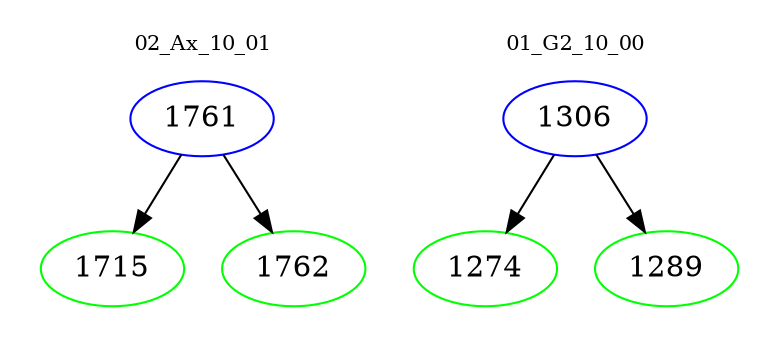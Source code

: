 digraph{
subgraph cluster_0 {
color = white
label = "02_Ax_10_01";
fontsize=10;
T0_1761 [label="1761", color="blue"]
T0_1761 -> T0_1715 [color="black"]
T0_1715 [label="1715", color="green"]
T0_1761 -> T0_1762 [color="black"]
T0_1762 [label="1762", color="green"]
}
subgraph cluster_1 {
color = white
label = "01_G2_10_00";
fontsize=10;
T1_1306 [label="1306", color="blue"]
T1_1306 -> T1_1274 [color="black"]
T1_1274 [label="1274", color="green"]
T1_1306 -> T1_1289 [color="black"]
T1_1289 [label="1289", color="green"]
}
}
